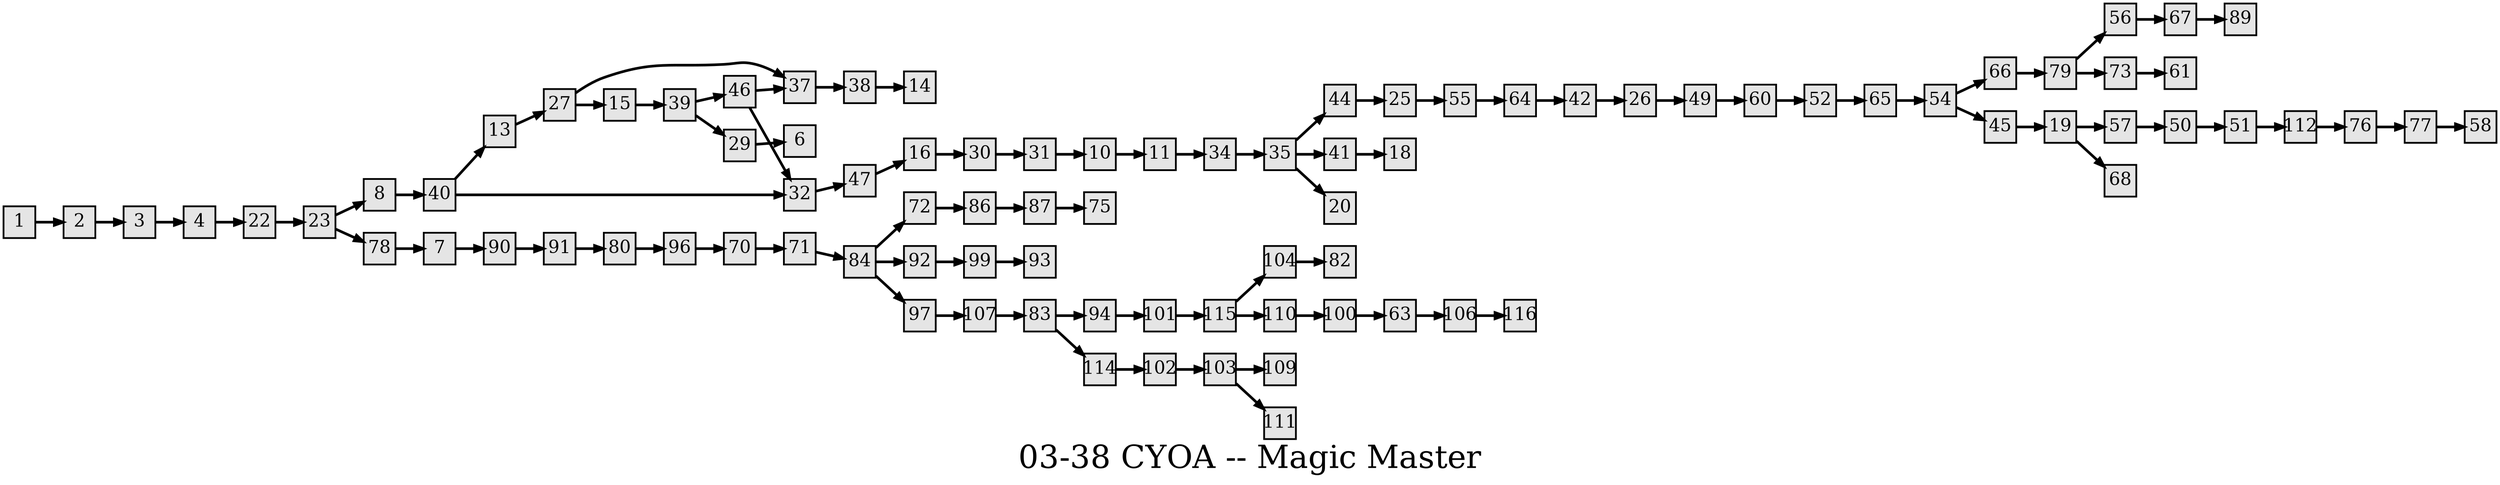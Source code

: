 digraph g{
  graph [ label="03-38 CYOA -- Magic Master" rankdir=LR, ordering=out, fontsize=36, nodesep="0.35", ranksep="0.45"];
  node  [shape=rect, penwidth=2, fontsize=20, style=filled, fillcolor=grey90, margin="0,0", labelfloat=true, regular=true, fixedsize=true];
  edge  [labelfloat=true, penwidth=3, fontsize=12];

  1 -> 2;
  2 -> 3;
  3 -> 4;
  4 -> 22;
  7 -> 90;
  8 -> 40;
  10 -> 11;
  11 -> 34;
  13 -> 27;
  15 -> 39;
  16 -> 30;
  19 -> 57;
  19 -> 68;
  22 -> 23;
  23 -> 8;
  23 -> 78;
  25 -> 55;
  26 -> 49;
  27 -> 37;
  27 -> 15;
  29 -> 6;
  30 -> 31;
  31 -> 10;
  32 -> 47;
  34 -> 35;
  35 -> 44;
  35 -> 41;
  35 -> 20;
  37 -> 38;
  38 -> 14;
  39 -> 46;
  39 -> 29;
  40 -> 13;
  40 -> 32;
  41 -> 18;
  42 -> 26;
  44 -> 25;
  45 -> 19;
  46 -> 37;
  46 -> 32;
  47 -> 16;
  49 -> 60;
  50 -> 51;
  51 -> 112;
  52 -> 65;
  54 -> 66;
  54 -> 45;
  55 -> 64;
  56 -> 67;
  57 -> 50;
  60 -> 52;
  63 -> 106;
  64 -> 42;
  65 -> 54;
  66 -> 79;
  67 -> 89;
  70 -> 71;
  71 -> 84;
  72 -> 86;
  73 -> 61;
  76 -> 77;
  77 -> 58;
  78 -> 7;
  79 -> 56;
  79 -> 73;
  80 -> 96;
  83 -> 94;
  83 -> 114;
  84 -> 72;
  84 -> 92;
  84 -> 97;
  86 -> 87;
  87 -> 75;
  90 -> 91;
  91 -> 80;
  92 -> 99;
  94 -> 101;
  96 -> 70;
  97 -> 107;
  99 -> 93;
  100 -> 63;
  101 -> 115;
  102 -> 103;
  103 -> 109;
  103 -> 111;
  104 -> 82;
  106 -> 116;
  107 -> 83;
  110 -> 100;
  112 -> 76;
  114 -> 102;
  115 -> 104;
  115 -> 110;
}

